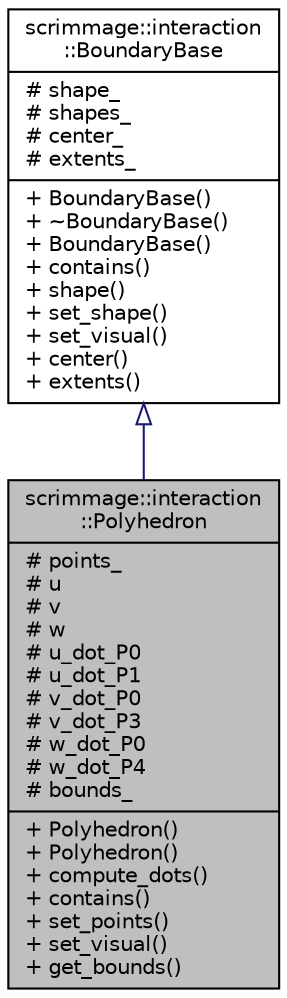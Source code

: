 digraph "scrimmage::interaction::Polyhedron"
{
 // LATEX_PDF_SIZE
  edge [fontname="Helvetica",fontsize="10",labelfontname="Helvetica",labelfontsize="10"];
  node [fontname="Helvetica",fontsize="10",shape=record];
  Node1 [label="{scrimmage::interaction\l::Polyhedron\n|# points_\l# u\l# v\l# w\l# u_dot_P0\l# u_dot_P1\l# v_dot_P0\l# v_dot_P3\l# w_dot_P0\l# w_dot_P4\l# bounds_\l|+ Polyhedron()\l+ Polyhedron()\l+ compute_dots()\l+ contains()\l+ set_points()\l+ set_visual()\l+ get_bounds()\l}",height=0.2,width=0.4,color="black", fillcolor="grey75", style="filled", fontcolor="black",tooltip=" "];
  Node2 -> Node1 [dir="back",color="midnightblue",fontsize="10",style="solid",arrowtail="onormal",fontname="Helvetica"];
  Node2 [label="{scrimmage::interaction\l::BoundaryBase\n|# shape_\l# shapes_\l# center_\l# extents_\l|+ BoundaryBase()\l+ ~BoundaryBase()\l+ BoundaryBase()\l+ contains()\l+ shape()\l+ set_shape()\l+ set_visual()\l+ center()\l+ extents()\l}",height=0.2,width=0.4,color="black", fillcolor="white", style="filled",URL="$classscrimmage_1_1interaction_1_1BoundaryBase.html",tooltip=" "];
}
